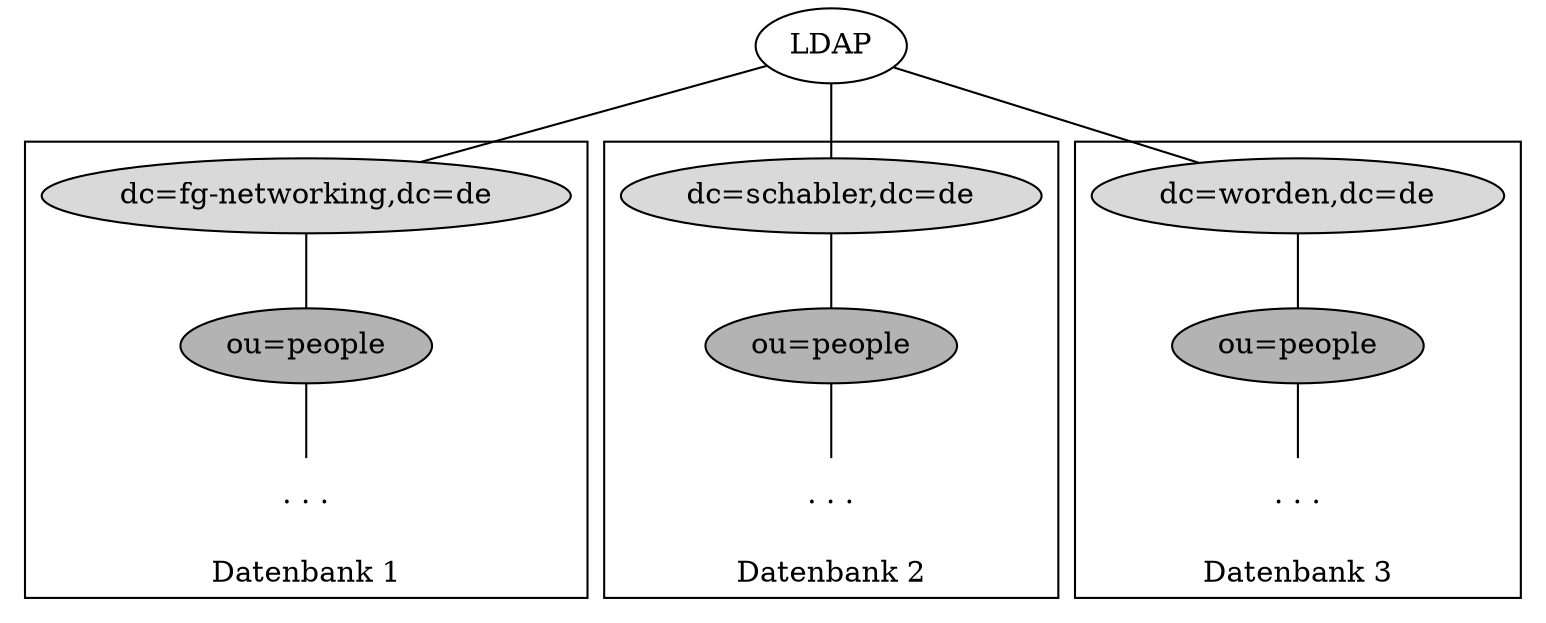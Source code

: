 graph G {
  compbound=true;
  subgraph cluster_fgn{
  fgn [label="dc=fg-networking,dc=de", style="filled", fillcolor="grey85", width=2.75];
  people1 [label="ou=people", style="filled", fillcolor="grey70"];
  fgnpe [label=". . .", shape="plaintext"];
  label="Datenbank 1";
  labelloc=b;
}
  subgraph cluster_schabler{
  schabler [label="dc=schabler,dc=de", style="filled", fillcolor="grey85", width=2.75];
  people2 [label="ou=people", style="filled", fillcolor="grey70"];
  schabpe [label=". . .", shape="plaintext"];
  label="Datenbank 2";
  labelloc=b;
}
  subgraph cluster_worden{
  worden [label="dc=worden,dc=de", style="filled", fillcolor="grey85", width=2.75];
  people3 [label="ou=people", style="filled", fillcolor="grey70"];
  wordpe [label=". . .", shape="plaintext"];
  label="Datenbank 3";
  labelloc=b;
}
  root [label="LDAP"];
  root -- fgn;
  root -- schabler;
  root -- worden;
  fgn -- people1 -- fgnpe;
  schabler -- people2 -- schabpe;
  worden -- people3 -- wordpe;
  }
